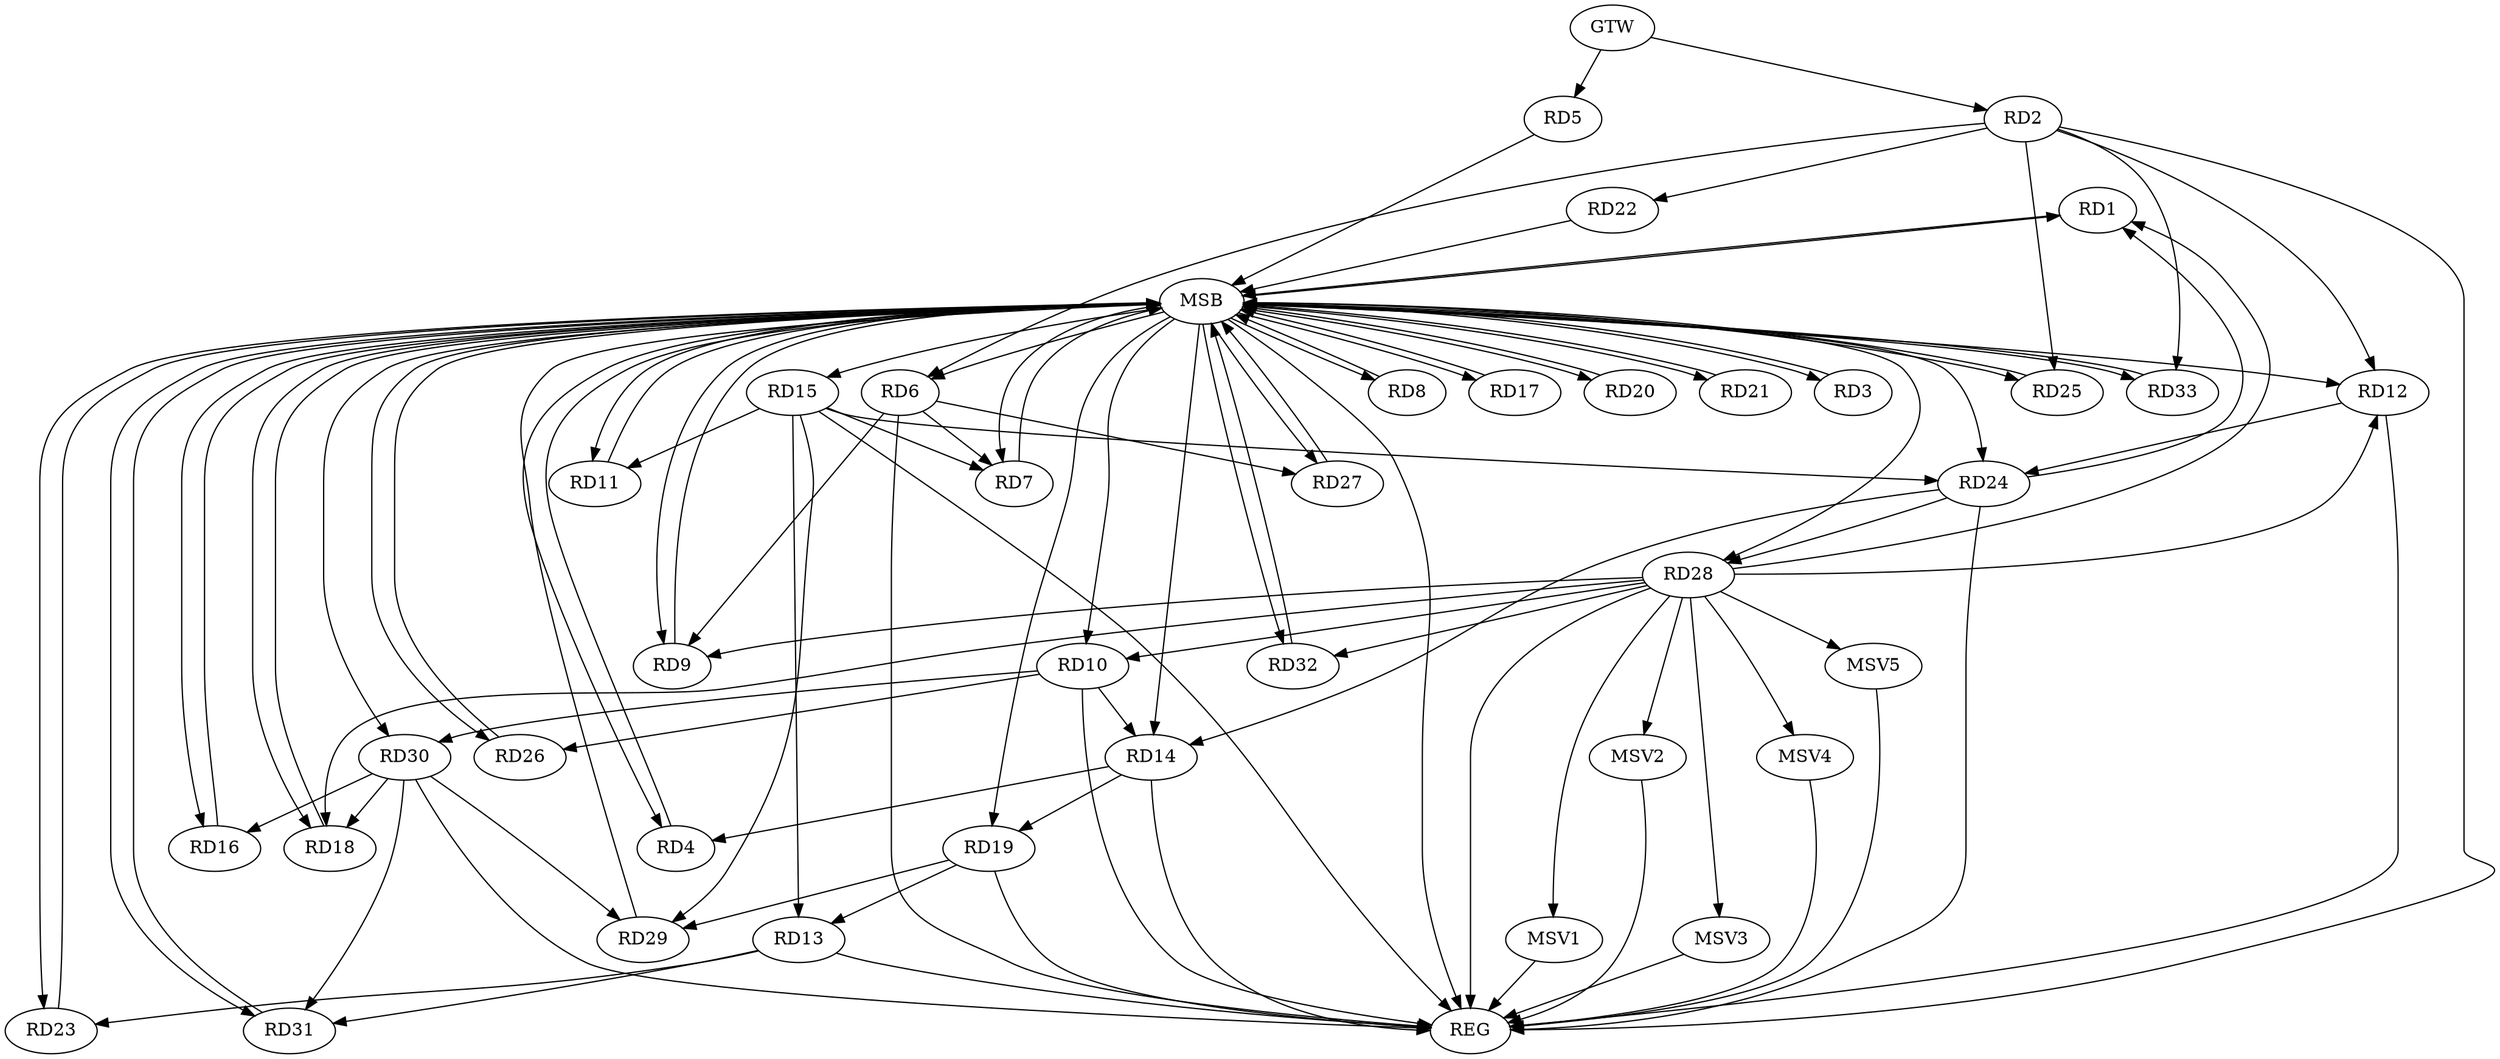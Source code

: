 strict digraph G {
  RD1 [ label="RD1" ];
  RD2 [ label="RD2" ];
  RD3 [ label="RD3" ];
  RD4 [ label="RD4" ];
  RD5 [ label="RD5" ];
  RD6 [ label="RD6" ];
  RD7 [ label="RD7" ];
  RD8 [ label="RD8" ];
  RD9 [ label="RD9" ];
  RD10 [ label="RD10" ];
  RD11 [ label="RD11" ];
  RD12 [ label="RD12" ];
  RD13 [ label="RD13" ];
  RD14 [ label="RD14" ];
  RD15 [ label="RD15" ];
  RD16 [ label="RD16" ];
  RD17 [ label="RD17" ];
  RD18 [ label="RD18" ];
  RD19 [ label="RD19" ];
  RD20 [ label="RD20" ];
  RD21 [ label="RD21" ];
  RD22 [ label="RD22" ];
  RD23 [ label="RD23" ];
  RD24 [ label="RD24" ];
  RD25 [ label="RD25" ];
  RD26 [ label="RD26" ];
  RD27 [ label="RD27" ];
  RD28 [ label="RD28" ];
  RD29 [ label="RD29" ];
  RD30 [ label="RD30" ];
  RD31 [ label="RD31" ];
  RD32 [ label="RD32" ];
  RD33 [ label="RD33" ];
  GTW [ label="GTW" ];
  REG [ label="REG" ];
  MSB [ label="MSB" ];
  MSV1 [ label="MSV1" ];
  MSV2 [ label="MSV2" ];
  MSV3 [ label="MSV3" ];
  MSV4 [ label="MSV4" ];
  MSV5 [ label="MSV5" ];
  RD24 -> RD1;
  RD28 -> RD1;
  RD2 -> RD6;
  RD2 -> RD12;
  RD2 -> RD22;
  RD2 -> RD25;
  RD2 -> RD33;
  RD14 -> RD4;
  RD6 -> RD7;
  RD6 -> RD9;
  RD6 -> RD27;
  RD15 -> RD7;
  RD28 -> RD9;
  RD10 -> RD14;
  RD10 -> RD26;
  RD28 -> RD10;
  RD10 -> RD30;
  RD15 -> RD11;
  RD12 -> RD24;
  RD28 -> RD12;
  RD15 -> RD13;
  RD19 -> RD13;
  RD13 -> RD23;
  RD13 -> RD31;
  RD14 -> RD19;
  RD24 -> RD14;
  RD15 -> RD24;
  RD15 -> RD29;
  RD30 -> RD16;
  RD28 -> RD18;
  RD30 -> RD18;
  RD19 -> RD29;
  RD24 -> RD28;
  RD28 -> RD32;
  RD30 -> RD29;
  RD30 -> RD31;
  GTW -> RD2;
  GTW -> RD5;
  RD2 -> REG;
  RD6 -> REG;
  RD10 -> REG;
  RD12 -> REG;
  RD13 -> REG;
  RD14 -> REG;
  RD15 -> REG;
  RD19 -> REG;
  RD24 -> REG;
  RD28 -> REG;
  RD30 -> REG;
  RD1 -> MSB;
  MSB -> REG;
  RD3 -> MSB;
  MSB -> RD20;
  RD4 -> MSB;
  MSB -> RD18;
  MSB -> RD26;
  MSB -> RD30;
  MSB -> RD31;
  RD5 -> MSB;
  MSB -> RD1;
  RD7 -> MSB;
  MSB -> RD12;
  MSB -> RD16;
  MSB -> RD27;
  MSB -> RD28;
  RD8 -> MSB;
  MSB -> RD3;
  MSB -> RD25;
  RD9 -> MSB;
  RD11 -> MSB;
  MSB -> RD7;
  MSB -> RD8;
  MSB -> RD10;
  MSB -> RD33;
  RD16 -> MSB;
  MSB -> RD6;
  RD17 -> MSB;
  MSB -> RD15;
  RD18 -> MSB;
  RD20 -> MSB;
  MSB -> RD24;
  RD21 -> MSB;
  MSB -> RD4;
  MSB -> RD14;
  MSB -> RD17;
  MSB -> RD19;
  RD22 -> MSB;
  MSB -> RD21;
  MSB -> RD23;
  RD23 -> MSB;
  MSB -> RD32;
  RD25 -> MSB;
  MSB -> RD11;
  RD26 -> MSB;
  RD27 -> MSB;
  RD29 -> MSB;
  RD31 -> MSB;
  RD32 -> MSB;
  MSB -> RD9;
  RD33 -> MSB;
  RD28 -> MSV1;
  RD28 -> MSV2;
  RD28 -> MSV3;
  RD28 -> MSV4;
  RD28 -> MSV5;
  MSV1 -> REG;
  MSV2 -> REG;
  MSV3 -> REG;
  MSV4 -> REG;
  MSV5 -> REG;
}
